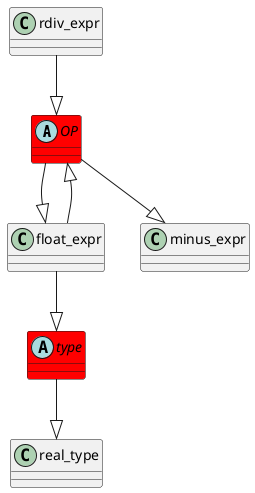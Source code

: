 @startuml
abstract class	OP	 #red	
OP	 --|> 	float_expr	
rdiv_expr	 --|> 	OP	
abstract class	type	 #red	
type	 --|> 	real_type	
float_expr	 --|> 	type	
OP	 --|> 	minus_expr	
float_expr	 --|> 	OP	
@enduml

